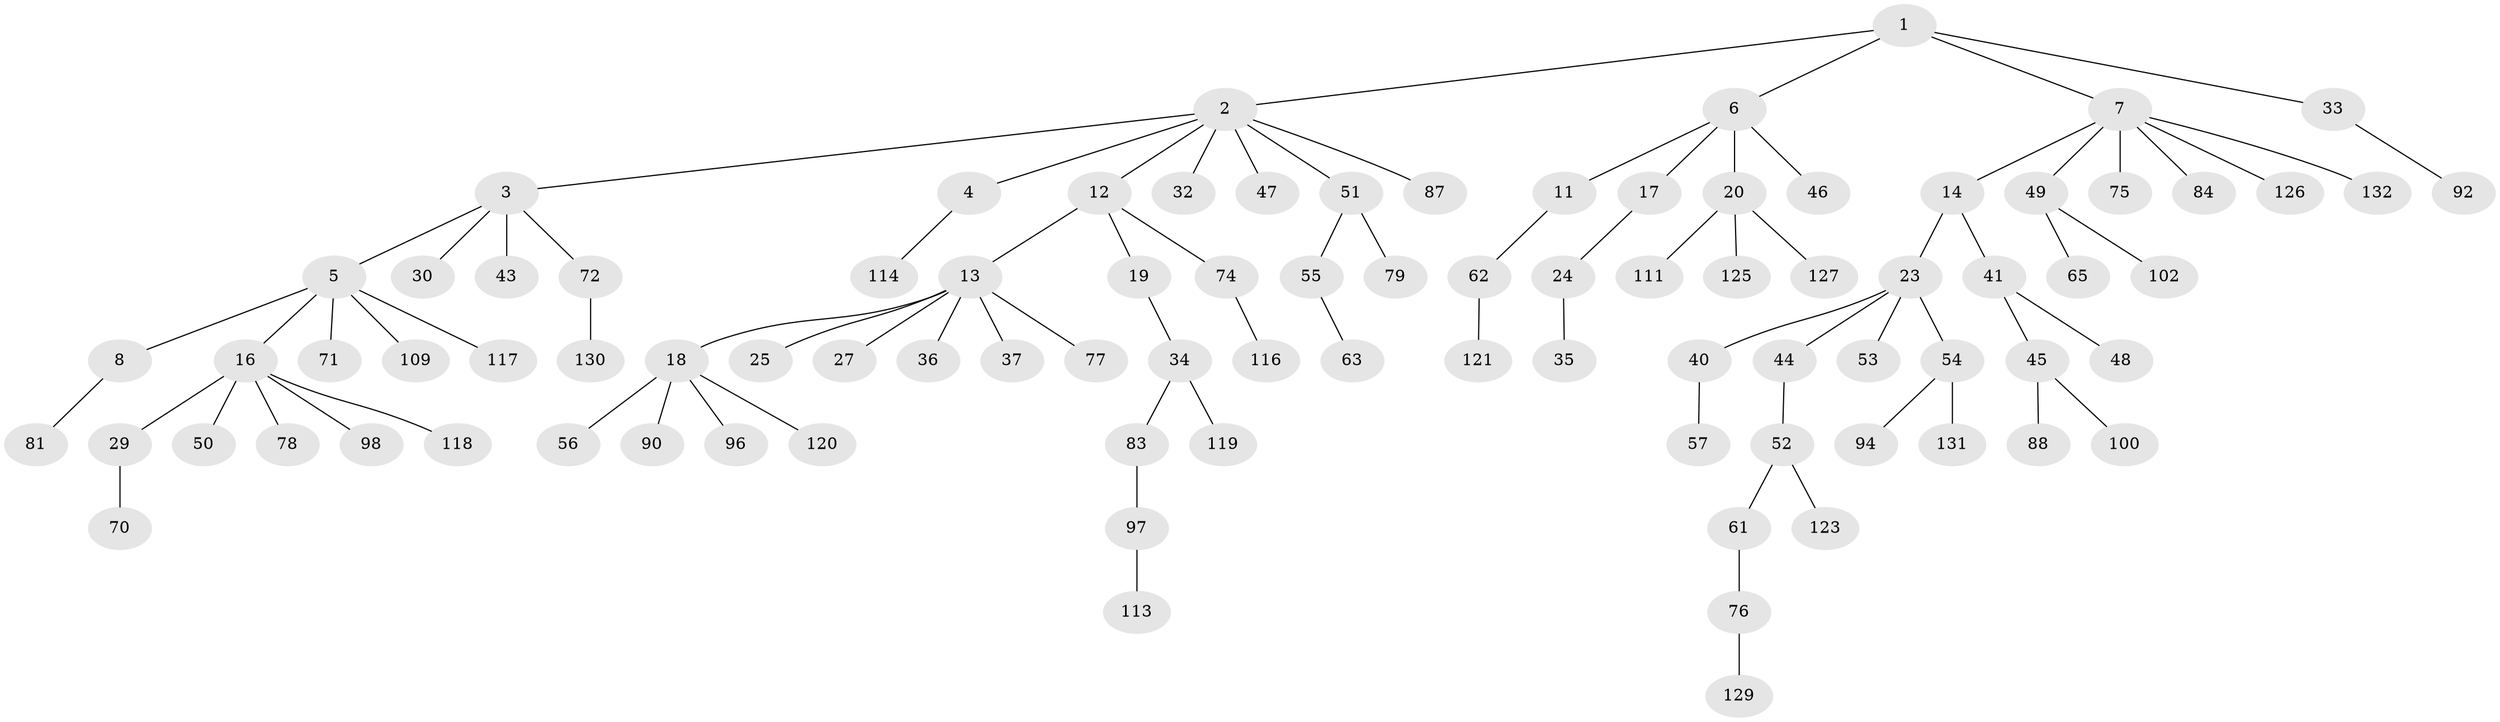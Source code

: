 // Generated by graph-tools (version 1.1) at 2025/24/03/03/25 07:24:08]
// undirected, 90 vertices, 89 edges
graph export_dot {
graph [start="1"]
  node [color=gray90,style=filled];
  1 [super="+22"];
  2 [super="+15"];
  3 [super="+10"];
  4 [super="+9"];
  5 [super="+66"];
  6 [super="+95"];
  7 [super="+42"];
  8 [super="+69"];
  11 [super="+21"];
  12;
  13 [super="+26"];
  14;
  16 [super="+28"];
  17;
  18 [super="+39"];
  19 [super="+73"];
  20 [super="+64"];
  23 [super="+31"];
  24 [super="+93"];
  25;
  27 [super="+110"];
  29 [super="+112"];
  30;
  32;
  33 [super="+82"];
  34 [super="+38"];
  35 [super="+103"];
  36;
  37;
  40 [super="+99"];
  41 [super="+58"];
  43;
  44;
  45 [super="+89"];
  46 [super="+124"];
  47;
  48;
  49 [super="+59"];
  50;
  51 [super="+86"];
  52 [super="+80"];
  53;
  54 [super="+68"];
  55 [super="+60"];
  56;
  57 [super="+67"];
  61;
  62;
  63;
  65;
  70 [super="+128"];
  71;
  72;
  74 [super="+107"];
  75 [super="+108"];
  76 [super="+106"];
  77;
  78;
  79 [super="+85"];
  81 [super="+91"];
  83 [super="+104"];
  84;
  87;
  88;
  90;
  92 [super="+105"];
  94;
  96;
  97 [super="+101"];
  98;
  100;
  102;
  109;
  111;
  113;
  114 [super="+115"];
  116;
  117;
  118;
  119;
  120 [super="+122"];
  121;
  123;
  125;
  126;
  127;
  129;
  130;
  131;
  132;
  1 -- 2;
  1 -- 6;
  1 -- 7;
  1 -- 33;
  2 -- 3;
  2 -- 4;
  2 -- 12;
  2 -- 32;
  2 -- 51;
  2 -- 87;
  2 -- 47;
  3 -- 5;
  3 -- 30;
  3 -- 43;
  3 -- 72;
  4 -- 114;
  5 -- 8;
  5 -- 16;
  5 -- 117;
  5 -- 109;
  5 -- 71;
  6 -- 11;
  6 -- 17;
  6 -- 20;
  6 -- 46;
  7 -- 14;
  7 -- 75;
  7 -- 132;
  7 -- 49;
  7 -- 84;
  7 -- 126;
  8 -- 81;
  11 -- 62;
  12 -- 13;
  12 -- 19;
  12 -- 74;
  13 -- 18;
  13 -- 25;
  13 -- 36;
  13 -- 37;
  13 -- 27;
  13 -- 77;
  14 -- 23;
  14 -- 41;
  16 -- 50;
  16 -- 78;
  16 -- 98;
  16 -- 118;
  16 -- 29;
  17 -- 24;
  18 -- 56;
  18 -- 96;
  18 -- 120;
  18 -- 90;
  19 -- 34;
  20 -- 111;
  20 -- 125;
  20 -- 127;
  23 -- 40;
  23 -- 54;
  23 -- 44;
  23 -- 53;
  24 -- 35;
  29 -- 70;
  33 -- 92;
  34 -- 119;
  34 -- 83;
  40 -- 57;
  41 -- 45;
  41 -- 48;
  44 -- 52;
  45 -- 88;
  45 -- 100;
  49 -- 102;
  49 -- 65;
  51 -- 55;
  51 -- 79;
  52 -- 61;
  52 -- 123;
  54 -- 94;
  54 -- 131;
  55 -- 63;
  61 -- 76;
  62 -- 121;
  72 -- 130;
  74 -- 116;
  76 -- 129;
  83 -- 97;
  97 -- 113;
}
